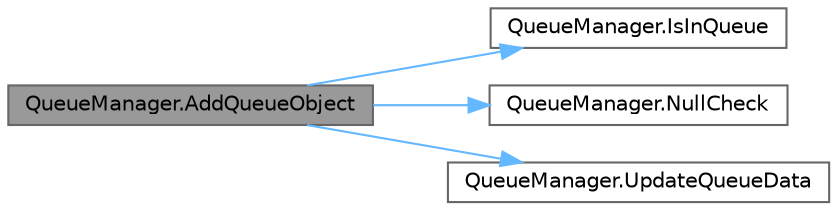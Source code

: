 digraph "QueueManager.AddQueueObject"
{
 // LATEX_PDF_SIZE
  bgcolor="transparent";
  edge [fontname=Helvetica,fontsize=10,labelfontname=Helvetica,labelfontsize=10];
  node [fontname=Helvetica,fontsize=10,shape=box,height=0.2,width=0.4];
  rankdir="LR";
  Node1 [id="Node000001",label="QueueManager.AddQueueObject",height=0.2,width=0.4,color="gray40", fillcolor="grey60", style="filled", fontcolor="black",tooltip="待ち列に引数オブジェクトを追加"];
  Node1 -> Node2 [id="edge1_Node000001_Node000002",color="steelblue1",style="solid",tooltip=" "];
  Node2 [id="Node000002",label="QueueManager.IsInQueue",height=0.2,width=0.4,color="grey40", fillcolor="white", style="filled",URL="$class_queue_manager.html#a6cd626b119ba8a96adcb9f5c81c7e4de",tooltip=" "];
  Node1 -> Node3 [id="edge2_Node000001_Node000003",color="steelblue1",style="solid",tooltip=" "];
  Node3 [id="Node000003",label="QueueManager.NullCheck",height=0.2,width=0.4,color="grey40", fillcolor="white", style="filled",URL="$class_queue_manager.html#a7200f29b397e08a61472ddeeffbfc61c",tooltip=" "];
  Node1 -> Node4 [id="edge3_Node000001_Node000004",color="steelblue1",style="solid",tooltip=" "];
  Node4 [id="Node000004",label="QueueManager.UpdateQueueData",height=0.2,width=0.4,color="grey40", fillcolor="white", style="filled",URL="$class_queue_manager.html#a67404d802ed71d1f576b7f938b0ce392",tooltip=" "];
}
